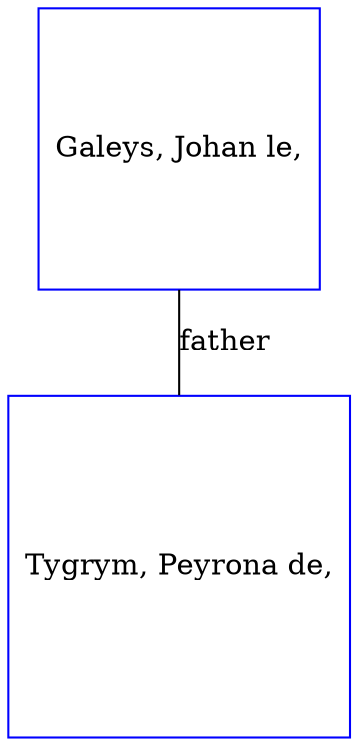 digraph D {
    edge [dir=none];    node [shape=box];    "009465"   [label="Galeys, Johan le,", shape=box, regular=1, color="blue"] ;
"009464"   [label="Tygrym, Peyrona de,", shape=box, regular=1, color="blue"] ;
009465->009464 [label="father",arrowsize=0.0]; 
}